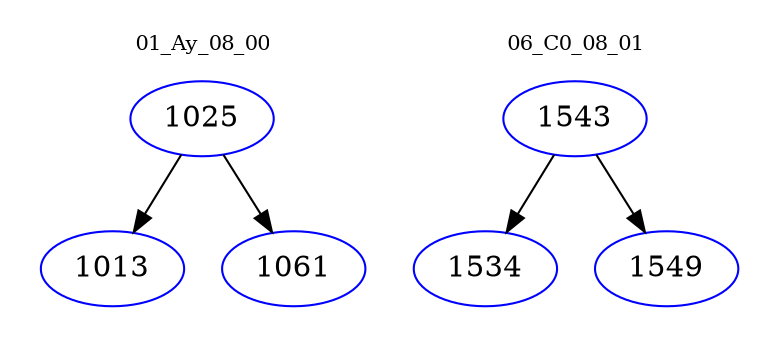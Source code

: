 digraph{
subgraph cluster_0 {
color = white
label = "01_Ay_08_00";
fontsize=10;
T0_1025 [label="1025", color="blue"]
T0_1025 -> T0_1013 [color="black"]
T0_1013 [label="1013", color="blue"]
T0_1025 -> T0_1061 [color="black"]
T0_1061 [label="1061", color="blue"]
}
subgraph cluster_1 {
color = white
label = "06_C0_08_01";
fontsize=10;
T1_1543 [label="1543", color="blue"]
T1_1543 -> T1_1534 [color="black"]
T1_1534 [label="1534", color="blue"]
T1_1543 -> T1_1549 [color="black"]
T1_1549 [label="1549", color="blue"]
}
}
